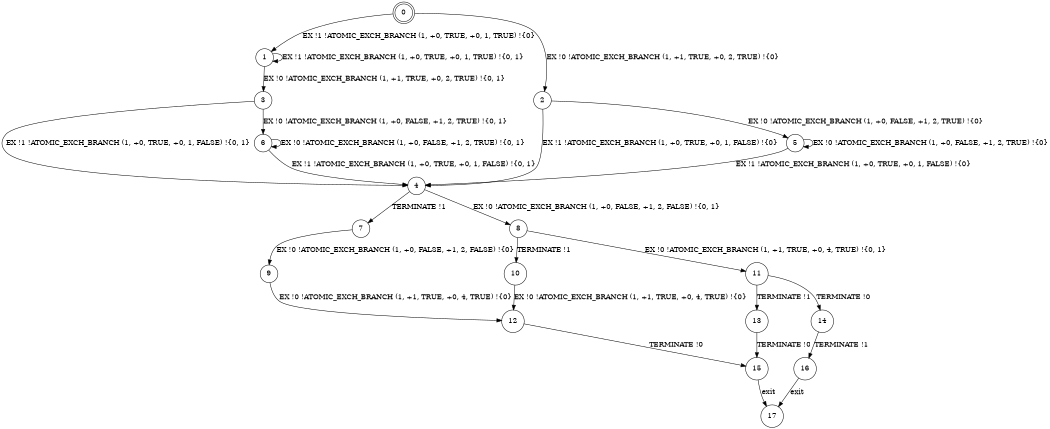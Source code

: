 digraph BCG {
size = "7, 10.5";
center = TRUE;
node [shape = circle];
0 [peripheries = 2];
0 -> 1 [label = "EX !1 !ATOMIC_EXCH_BRANCH (1, +0, TRUE, +0, 1, TRUE) !{0}"];
0 -> 2 [label = "EX !0 !ATOMIC_EXCH_BRANCH (1, +1, TRUE, +0, 2, TRUE) !{0}"];
1 -> 3 [label = "EX !0 !ATOMIC_EXCH_BRANCH (1, +1, TRUE, +0, 2, TRUE) !{0, 1}"];
1 -> 1 [label = "EX !1 !ATOMIC_EXCH_BRANCH (1, +0, TRUE, +0, 1, TRUE) !{0, 1}"];
2 -> 4 [label = "EX !1 !ATOMIC_EXCH_BRANCH (1, +0, TRUE, +0, 1, FALSE) !{0}"];
2 -> 5 [label = "EX !0 !ATOMIC_EXCH_BRANCH (1, +0, FALSE, +1, 2, TRUE) !{0}"];
3 -> 4 [label = "EX !1 !ATOMIC_EXCH_BRANCH (1, +0, TRUE, +0, 1, FALSE) !{0, 1}"];
3 -> 6 [label = "EX !0 !ATOMIC_EXCH_BRANCH (1, +0, FALSE, +1, 2, TRUE) !{0, 1}"];
4 -> 7 [label = "TERMINATE !1"];
4 -> 8 [label = "EX !0 !ATOMIC_EXCH_BRANCH (1, +0, FALSE, +1, 2, FALSE) !{0, 1}"];
5 -> 4 [label = "EX !1 !ATOMIC_EXCH_BRANCH (1, +0, TRUE, +0, 1, FALSE) !{0}"];
5 -> 5 [label = "EX !0 !ATOMIC_EXCH_BRANCH (1, +0, FALSE, +1, 2, TRUE) !{0}"];
6 -> 4 [label = "EX !1 !ATOMIC_EXCH_BRANCH (1, +0, TRUE, +0, 1, FALSE) !{0, 1}"];
6 -> 6 [label = "EX !0 !ATOMIC_EXCH_BRANCH (1, +0, FALSE, +1, 2, TRUE) !{0, 1}"];
7 -> 9 [label = "EX !0 !ATOMIC_EXCH_BRANCH (1, +0, FALSE, +1, 2, FALSE) !{0}"];
8 -> 10 [label = "TERMINATE !1"];
8 -> 11 [label = "EX !0 !ATOMIC_EXCH_BRANCH (1, +1, TRUE, +0, 4, TRUE) !{0, 1}"];
9 -> 12 [label = "EX !0 !ATOMIC_EXCH_BRANCH (1, +1, TRUE, +0, 4, TRUE) !{0}"];
10 -> 12 [label = "EX !0 !ATOMIC_EXCH_BRANCH (1, +1, TRUE, +0, 4, TRUE) !{0}"];
11 -> 13 [label = "TERMINATE !1"];
11 -> 14 [label = "TERMINATE !0"];
12 -> 15 [label = "TERMINATE !0"];
13 -> 15 [label = "TERMINATE !0"];
14 -> 16 [label = "TERMINATE !1"];
15 -> 17 [label = "exit"];
16 -> 17 [label = "exit"];
}
